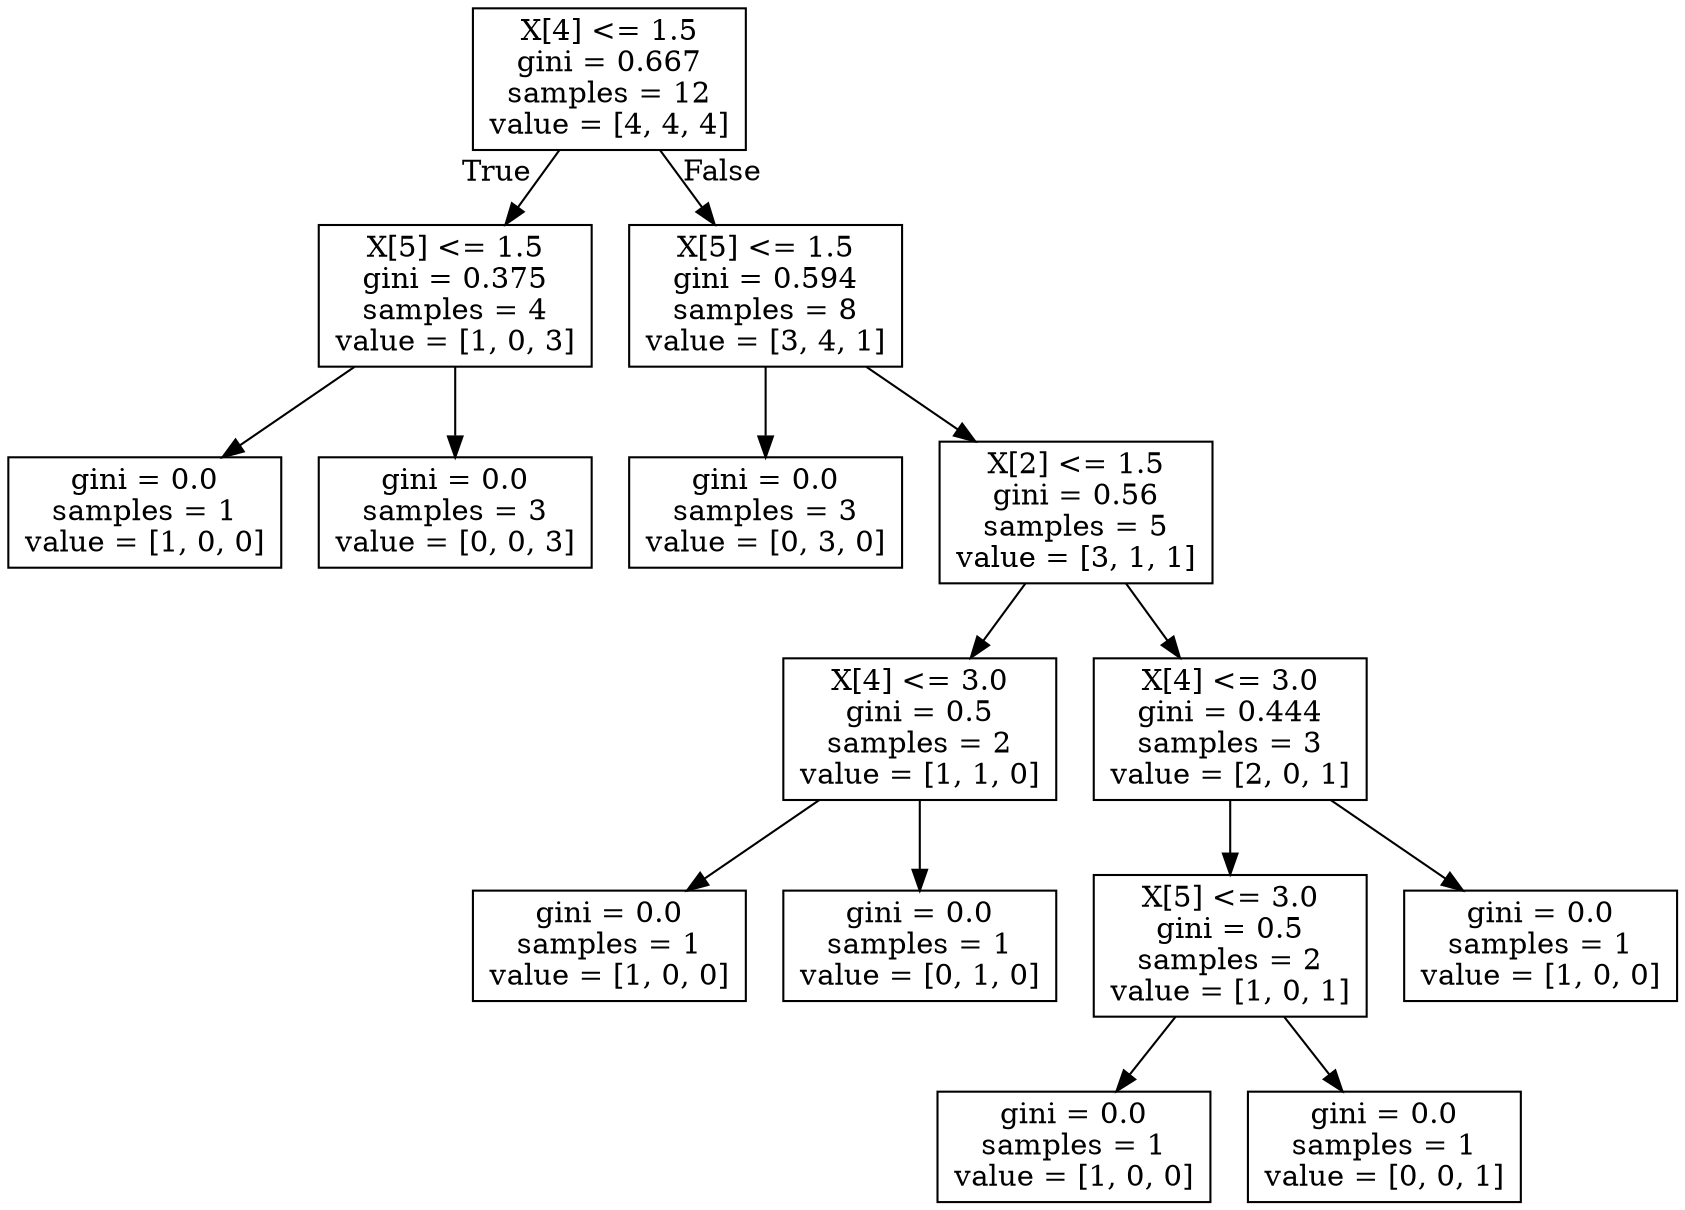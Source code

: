 digraph Tree {
node [shape=box] ;
0 [label="X[4] <= 1.5\ngini = 0.667\nsamples = 12\nvalue = [4, 4, 4]"] ;
1 [label="X[5] <= 1.5\ngini = 0.375\nsamples = 4\nvalue = [1, 0, 3]"] ;
0 -> 1 [labeldistance=2.5, labelangle=45, headlabel="True"] ;
2 [label="gini = 0.0\nsamples = 1\nvalue = [1, 0, 0]"] ;
1 -> 2 ;
3 [label="gini = 0.0\nsamples = 3\nvalue = [0, 0, 3]"] ;
1 -> 3 ;
4 [label="X[5] <= 1.5\ngini = 0.594\nsamples = 8\nvalue = [3, 4, 1]"] ;
0 -> 4 [labeldistance=2.5, labelangle=-45, headlabel="False"] ;
5 [label="gini = 0.0\nsamples = 3\nvalue = [0, 3, 0]"] ;
4 -> 5 ;
6 [label="X[2] <= 1.5\ngini = 0.56\nsamples = 5\nvalue = [3, 1, 1]"] ;
4 -> 6 ;
7 [label="X[4] <= 3.0\ngini = 0.5\nsamples = 2\nvalue = [1, 1, 0]"] ;
6 -> 7 ;
8 [label="gini = 0.0\nsamples = 1\nvalue = [1, 0, 0]"] ;
7 -> 8 ;
9 [label="gini = 0.0\nsamples = 1\nvalue = [0, 1, 0]"] ;
7 -> 9 ;
10 [label="X[4] <= 3.0\ngini = 0.444\nsamples = 3\nvalue = [2, 0, 1]"] ;
6 -> 10 ;
11 [label="X[5] <= 3.0\ngini = 0.5\nsamples = 2\nvalue = [1, 0, 1]"] ;
10 -> 11 ;
12 [label="gini = 0.0\nsamples = 1\nvalue = [1, 0, 0]"] ;
11 -> 12 ;
13 [label="gini = 0.0\nsamples = 1\nvalue = [0, 0, 1]"] ;
11 -> 13 ;
14 [label="gini = 0.0\nsamples = 1\nvalue = [1, 0, 0]"] ;
10 -> 14 ;
}